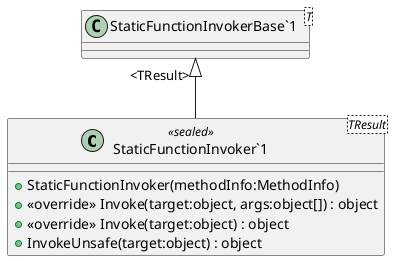 @startuml
class "StaticFunctionInvoker`1"<TResult> <<sealed>> {
    + StaticFunctionInvoker(methodInfo:MethodInfo)
    + <<override>> Invoke(target:object, args:object[]) : object
    + <<override>> Invoke(target:object) : object
    + InvokeUnsafe(target:object) : object
}
class "StaticFunctionInvokerBase`1"<T> {
}
"StaticFunctionInvokerBase`1" "<TResult>" <|-- "StaticFunctionInvoker`1"
@enduml
